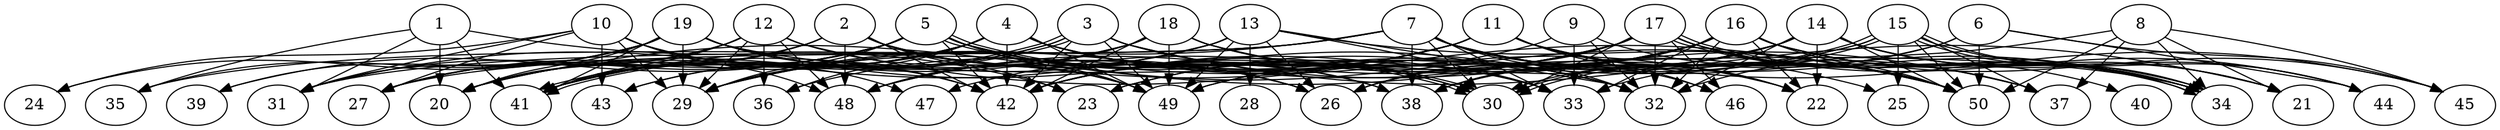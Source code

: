 // DAG automatically generated by daggen at Thu Oct  3 14:07:57 2019
// ./daggen --dot -n 50 --ccr 0.3 --fat 0.9 --regular 0.5 --density 0.6 --mindata 5242880 --maxdata 52428800 
digraph G {
  1 [size="139366400", alpha="0.07", expect_size="41809920"] 
  1 -> 20 [size ="41809920"]
  1 -> 23 [size ="41809920"]
  1 -> 31 [size ="41809920"]
  1 -> 35 [size ="41809920"]
  1 -> 41 [size ="41809920"]
  2 [size="96457387", alpha="0.05", expect_size="28937216"] 
  2 -> 20 [size ="28937216"]
  2 -> 23 [size ="28937216"]
  2 -> 26 [size ="28937216"]
  2 -> 27 [size ="28937216"]
  2 -> 38 [size ="28937216"]
  2 -> 41 [size ="28937216"]
  2 -> 42 [size ="28937216"]
  2 -> 48 [size ="28937216"]
  2 -> 49 [size ="28937216"]
  3 [size="48271360", alpha="0.03", expect_size="14481408"] 
  3 -> 20 [size ="14481408"]
  3 -> 21 [size ="14481408"]
  3 -> 30 [size ="14481408"]
  3 -> 37 [size ="14481408"]
  3 -> 41 [size ="14481408"]
  3 -> 41 [size ="14481408"]
  3 -> 42 [size ="14481408"]
  3 -> 43 [size ="14481408"]
  3 -> 49 [size ="14481408"]
  4 [size="103901867", alpha="0.13", expect_size="31170560"] 
  4 -> 20 [size ="31170560"]
  4 -> 22 [size ="31170560"]
  4 -> 27 [size ="31170560"]
  4 -> 29 [size ="31170560"]
  4 -> 30 [size ="31170560"]
  4 -> 32 [size ="31170560"]
  4 -> 36 [size ="31170560"]
  4 -> 38 [size ="31170560"]
  4 -> 41 [size ="31170560"]
  4 -> 42 [size ="31170560"]
  4 -> 49 [size ="31170560"]
  5 [size="37543253", alpha="0.12", expect_size="11262976"] 
  5 -> 26 [size ="11262976"]
  5 -> 27 [size ="11262976"]
  5 -> 29 [size ="11262976"]
  5 -> 30 [size ="11262976"]
  5 -> 30 [size ="11262976"]
  5 -> 31 [size ="11262976"]
  5 -> 33 [size ="11262976"]
  5 -> 39 [size ="11262976"]
  5 -> 41 [size ="11262976"]
  5 -> 42 [size ="11262976"]
  5 -> 49 [size ="11262976"]
  5 -> 50 [size ="11262976"]
  6 [size="135458133", alpha="0.09", expect_size="40637440"] 
  6 -> 33 [size ="40637440"]
  6 -> 38 [size ="40637440"]
  6 -> 44 [size ="40637440"]
  6 -> 45 [size ="40637440"]
  6 -> 50 [size ="40637440"]
  7 [size="38461440", alpha="0.16", expect_size="11538432"] 
  7 -> 22 [size ="11538432"]
  7 -> 27 [size ="11538432"]
  7 -> 29 [size ="11538432"]
  7 -> 30 [size ="11538432"]
  7 -> 31 [size ="11538432"]
  7 -> 32 [size ="11538432"]
  7 -> 33 [size ="11538432"]
  7 -> 34 [size ="11538432"]
  7 -> 35 [size ="11538432"]
  7 -> 37 [size ="11538432"]
  7 -> 38 [size ="11538432"]
  7 -> 46 [size ="11538432"]
  7 -> 50 [size ="11538432"]
  8 [size="157890560", alpha="0.11", expect_size="47367168"] 
  8 -> 21 [size ="47367168"]
  8 -> 32 [size ="47367168"]
  8 -> 34 [size ="47367168"]
  8 -> 37 [size ="47367168"]
  8 -> 45 [size ="47367168"]
  8 -> 50 [size ="47367168"]
  9 [size="24490667", alpha="0.15", expect_size="7347200"] 
  9 -> 32 [size ="7347200"]
  9 -> 33 [size ="7347200"]
  9 -> 37 [size ="7347200"]
  9 -> 42 [size ="7347200"]
  10 [size="128870400", alpha="0.17", expect_size="38661120"] 
  10 -> 24 [size ="38661120"]
  10 -> 27 [size ="38661120"]
  10 -> 29 [size ="38661120"]
  10 -> 31 [size ="38661120"]
  10 -> 42 [size ="38661120"]
  10 -> 43 [size ="38661120"]
  10 -> 47 [size ="38661120"]
  10 -> 48 [size ="38661120"]
  11 [size="83418453", alpha="0.10", expect_size="25025536"] 
  11 -> 22 [size ="25025536"]
  11 -> 29 [size ="25025536"]
  11 -> 34 [size ="25025536"]
  11 -> 36 [size ="25025536"]
  11 -> 41 [size ="25025536"]
  11 -> 42 [size ="25025536"]
  11 -> 45 [size ="25025536"]
  11 -> 46 [size ="25025536"]
  11 -> 48 [size ="25025536"]
  11 -> 50 [size ="25025536"]
  12 [size="134621867", alpha="0.02", expect_size="40386560"] 
  12 -> 20 [size ="40386560"]
  12 -> 27 [size ="40386560"]
  12 -> 29 [size ="40386560"]
  12 -> 36 [size ="40386560"]
  12 -> 41 [size ="40386560"]
  12 -> 48 [size ="40386560"]
  12 -> 49 [size ="40386560"]
  12 -> 50 [size ="40386560"]
  13 [size="20363947", alpha="0.07", expect_size="6109184"] 
  13 -> 26 [size ="6109184"]
  13 -> 28 [size ="6109184"]
  13 -> 31 [size ="6109184"]
  13 -> 32 [size ="6109184"]
  13 -> 33 [size ="6109184"]
  13 -> 41 [size ="6109184"]
  13 -> 48 [size ="6109184"]
  13 -> 49 [size ="6109184"]
  13 -> 50 [size ="6109184"]
  14 [size="43117227", alpha="0.16", expect_size="12935168"] 
  14 -> 21 [size ="12935168"]
  14 -> 22 [size ="12935168"]
  14 -> 26 [size ="12935168"]
  14 -> 30 [size ="12935168"]
  14 -> 32 [size ="12935168"]
  14 -> 34 [size ="12935168"]
  14 -> 42 [size ="12935168"]
  14 -> 44 [size ="12935168"]
  14 -> 49 [size ="12935168"]
  14 -> 50 [size ="12935168"]
  15 [size="143783253", alpha="0.10", expect_size="43134976"] 
  15 -> 23 [size ="43134976"]
  15 -> 25 [size ="43134976"]
  15 -> 30 [size ="43134976"]
  15 -> 30 [size ="43134976"]
  15 -> 34 [size ="43134976"]
  15 -> 34 [size ="43134976"]
  15 -> 37 [size ="43134976"]
  15 -> 44 [size ="43134976"]
  15 -> 49 [size ="43134976"]
  15 -> 50 [size ="43134976"]
  16 [size="83435520", alpha="0.06", expect_size="25030656"] 
  16 -> 21 [size ="25030656"]
  16 -> 22 [size ="25030656"]
  16 -> 23 [size ="25030656"]
  16 -> 26 [size ="25030656"]
  16 -> 32 [size ="25030656"]
  16 -> 33 [size ="25030656"]
  16 -> 34 [size ="25030656"]
  16 -> 38 [size ="25030656"]
  16 -> 42 [size ="25030656"]
  16 -> 45 [size ="25030656"]
  16 -> 47 [size ="25030656"]
  16 -> 50 [size ="25030656"]
  17 [size="152169813", alpha="0.10", expect_size="45650944"] 
  17 -> 20 [size ="45650944"]
  17 -> 26 [size ="45650944"]
  17 -> 29 [size ="45650944"]
  17 -> 30 [size ="45650944"]
  17 -> 32 [size ="45650944"]
  17 -> 34 [size ="45650944"]
  17 -> 34 [size ="45650944"]
  17 -> 40 [size ="45650944"]
  17 -> 42 [size ="45650944"]
  17 -> 44 [size ="45650944"]
  17 -> 46 [size ="45650944"]
  17 -> 48 [size ="45650944"]
  17 -> 50 [size ="45650944"]
  18 [size="117486933", alpha="0.05", expect_size="35246080"] 
  18 -> 20 [size ="35246080"]
  18 -> 25 [size ="35246080"]
  18 -> 32 [size ="35246080"]
  18 -> 33 [size ="35246080"]
  18 -> 42 [size ="35246080"]
  18 -> 43 [size ="35246080"]
  18 -> 48 [size ="35246080"]
  18 -> 49 [size ="35246080"]
  19 [size="48278187", alpha="0.10", expect_size="14483456"] 
  19 -> 20 [size ="14483456"]
  19 -> 24 [size ="14483456"]
  19 -> 26 [size ="14483456"]
  19 -> 29 [size ="14483456"]
  19 -> 31 [size ="14483456"]
  19 -> 32 [size ="14483456"]
  19 -> 34 [size ="14483456"]
  19 -> 35 [size ="14483456"]
  19 -> 39 [size ="14483456"]
  19 -> 41 [size ="14483456"]
  19 -> 42 [size ="14483456"]
  20 [size="168717653", alpha="0.09", expect_size="50615296"] 
  21 [size="144128000", alpha="0.04", expect_size="43238400"] 
  22 [size="68686507", alpha="0.08", expect_size="20605952"] 
  23 [size="87005867", alpha="0.16", expect_size="26101760"] 
  24 [size="145653760", alpha="0.15", expect_size="43696128"] 
  25 [size="111042560", alpha="0.17", expect_size="33312768"] 
  26 [size="34362027", alpha="0.14", expect_size="10308608"] 
  27 [size="84968107", alpha="0.13", expect_size="25490432"] 
  28 [size="160235520", alpha="0.11", expect_size="48070656"] 
  29 [size="41745067", alpha="0.09", expect_size="12523520"] 
  30 [size="123740160", alpha="0.01", expect_size="37122048"] 
  31 [size="39004160", alpha="0.02", expect_size="11701248"] 
  32 [size="66713600", alpha="0.18", expect_size="20014080"] 
  33 [size="128563200", alpha="0.14", expect_size="38568960"] 
  34 [size="98068480", alpha="0.13", expect_size="29420544"] 
  35 [size="61651627", alpha="0.08", expect_size="18495488"] 
  36 [size="39386453", alpha="0.12", expect_size="11815936"] 
  37 [size="149251413", alpha="0.13", expect_size="44775424"] 
  38 [size="97665707", alpha="0.07", expect_size="29299712"] 
  39 [size="25043627", alpha="0.04", expect_size="7513088"] 
  40 [size="95689387", alpha="0.01", expect_size="28706816"] 
  41 [size="106420907", alpha="0.14", expect_size="31926272"] 
  42 [size="123187200", alpha="0.13", expect_size="36956160"] 
  43 [size="105847467", alpha="0.01", expect_size="31754240"] 
  44 [size="57289387", alpha="0.06", expect_size="17186816"] 
  45 [size="160443733", alpha="0.02", expect_size="48133120"] 
  46 [size="69761707", alpha="0.01", expect_size="20928512"] 
  47 [size="165775360", alpha="0.08", expect_size="49732608"] 
  48 [size="111322453", alpha="0.13", expect_size="33396736"] 
  49 [size="163696640", alpha="0.01", expect_size="49108992"] 
  50 [size="39137280", alpha="0.03", expect_size="11741184"] 
}
